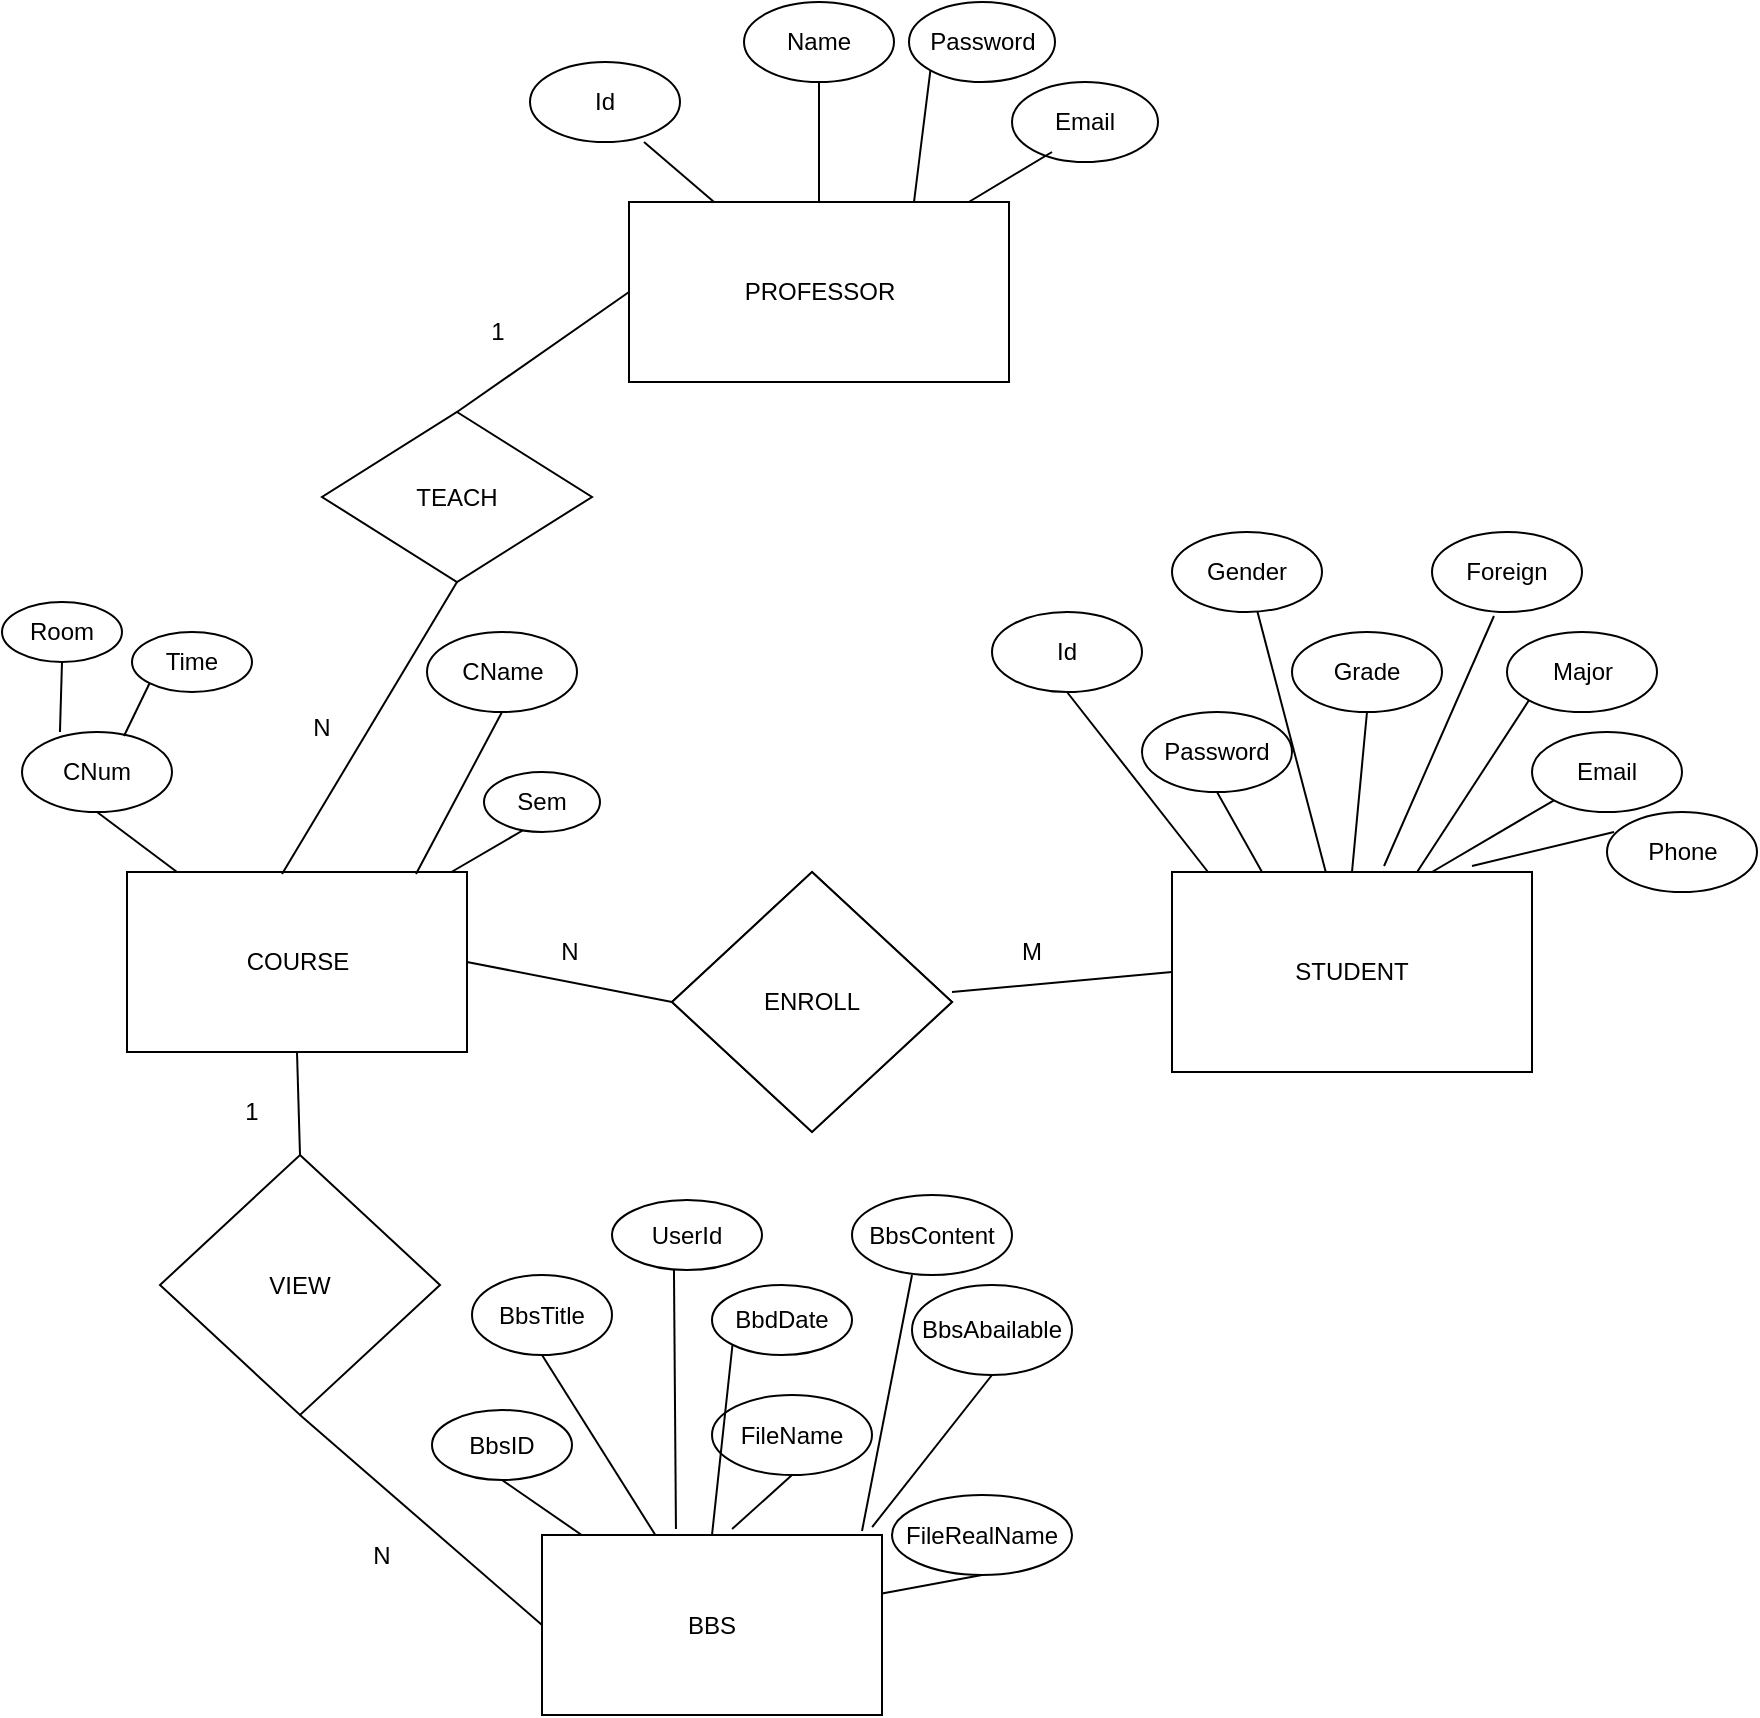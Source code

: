 <mxfile type="device" version="10.7.7"><diagram id="TTSkUeWDF0T6cAv-_Hg4" name="Page-1"><mxGraphModel grid="1" dx="1394" dy="726" gridSize="10" guides="1" tooltips="1" connect="1" arrows="1" fold="1" page="1" pageScale="1" pageWidth="827" pageHeight="1169" math="0" shadow="0"><root><mxCell id="0" /><mxCell id="1" parent="0" /><mxCell value="BBS" id="Zb1N6MXbS9Ncz_c0pTZG-1" parent="1" style="rounded=0;whiteSpace=wrap;html=1;" vertex="1"><mxGeometry as="geometry" height="90" width="170" x="275" y="851.5" /></mxCell><mxCell value="BbsTitle" id="Zb1N6MXbS9Ncz_c0pTZG-2" parent="1" style="ellipse;whiteSpace=wrap;html=1;" vertex="1"><mxGeometry as="geometry" height="40" width="70" x="240" y="721.5" /></mxCell><mxCell value="UserId" id="Zb1N6MXbS9Ncz_c0pTZG-3" parent="1" style="ellipse;whiteSpace=wrap;html=1;" vertex="1"><mxGeometry as="geometry" height="35" width="75" x="310" y="684" /></mxCell><mxCell value="BbdDate" id="Zb1N6MXbS9Ncz_c0pTZG-4" parent="1" style="ellipse;whiteSpace=wrap;html=1;" vertex="1"><mxGeometry as="geometry" height="35" width="70" x="360" y="726.5" /></mxCell><mxCell value="BbsContent" id="Zb1N6MXbS9Ncz_c0pTZG-5" parent="1" style="ellipse;whiteSpace=wrap;html=1;" vertex="1"><mxGeometry as="geometry" height="40" width="80" x="430" y="681.5" /></mxCell><mxCell value="BbsAbailable" id="Zb1N6MXbS9Ncz_c0pTZG-6" parent="1" style="ellipse;whiteSpace=wrap;html=1;" vertex="1"><mxGeometry as="geometry" height="45" width="80" x="460" y="726.5" /></mxCell><mxCell value="BbsID" id="Zb1N6MXbS9Ncz_c0pTZG-7" parent="1" style="ellipse;whiteSpace=wrap;html=1;" vertex="1"><mxGeometry as="geometry" height="35" width="70" x="220" y="789" /></mxCell><mxCell value="FileName" id="Zb1N6MXbS9Ncz_c0pTZG-12" parent="1" style="ellipse;whiteSpace=wrap;html=1;" vertex="1"><mxGeometry as="geometry" height="40" width="80" x="360" y="781.5" /></mxCell><mxCell value="FileRealName" id="Zb1N6MXbS9Ncz_c0pTZG-13" parent="1" style="ellipse;whiteSpace=wrap;html=1;" vertex="1"><mxGeometry as="geometry" height="40" width="90" x="450" y="831.5" /></mxCell><mxCell value="" id="Zb1N6MXbS9Ncz_c0pTZG-23" parent="1" style="endArrow=none;html=1;entryX=0.5;entryY=1;entryDx=0;entryDy=0;" edge="1" source="Zb1N6MXbS9Ncz_c0pTZG-1" target="Zb1N6MXbS9Ncz_c0pTZG-7"><mxGeometry as="geometry" height="50" width="50" relative="1"><mxPoint as="sourcePoint" x="230" y="1011.5" /><mxPoint as="targetPoint" x="280" y="961.5" /></mxGeometry></mxCell><mxCell value="" id="Zb1N6MXbS9Ncz_c0pTZG-24" parent="1" style="endArrow=none;html=1;entryX=0.5;entryY=1;entryDx=0;entryDy=0;" edge="1" source="Zb1N6MXbS9Ncz_c0pTZG-1" target="Zb1N6MXbS9Ncz_c0pTZG-2"><mxGeometry as="geometry" height="50" width="50" relative="1"><mxPoint as="sourcePoint" x="280" y="811.5" /><mxPoint as="targetPoint" x="330" y="761.5" /></mxGeometry></mxCell><mxCell value="" id="Zb1N6MXbS9Ncz_c0pTZG-25" parent="1" style="endArrow=none;html=1;entryX=0.413;entryY=0.986;entryDx=0;entryDy=0;entryPerimeter=0;exitX=0.394;exitY=-0.033;exitDx=0;exitDy=0;exitPerimeter=0;" edge="1" source="Zb1N6MXbS9Ncz_c0pTZG-1" target="Zb1N6MXbS9Ncz_c0pTZG-3"><mxGeometry as="geometry" height="50" width="50" relative="1"><mxPoint as="sourcePoint" x="320" y="791.5" /><mxPoint as="targetPoint" x="370" y="741.5" /></mxGeometry></mxCell><mxCell value="" id="Zb1N6MXbS9Ncz_c0pTZG-26" parent="1" style="endArrow=none;html=1;entryX=0;entryY=1;entryDx=0;entryDy=0;exitX=0.5;exitY=0;exitDx=0;exitDy=0;" edge="1" source="Zb1N6MXbS9Ncz_c0pTZG-1" target="Zb1N6MXbS9Ncz_c0pTZG-4"><mxGeometry as="geometry" height="50" width="50" relative="1"><mxPoint as="sourcePoint" x="360" y="801.5" /><mxPoint as="targetPoint" x="410" y="751.5" /></mxGeometry></mxCell><mxCell value="" id="Zb1N6MXbS9Ncz_c0pTZG-28" parent="1" style="endArrow=none;html=1;entryX=0.5;entryY=1;entryDx=0;entryDy=0;exitX=0.559;exitY=-0.033;exitDx=0;exitDy=0;exitPerimeter=0;" edge="1" source="Zb1N6MXbS9Ncz_c0pTZG-1" target="Zb1N6MXbS9Ncz_c0pTZG-12"><mxGeometry as="geometry" height="50" width="50" relative="1"><mxPoint as="sourcePoint" x="380" y="848.5" /><mxPoint as="targetPoint" x="430" y="821.5" /></mxGeometry></mxCell><mxCell value="" id="Zb1N6MXbS9Ncz_c0pTZG-29" parent="1" style="endArrow=none;html=1;entryX=0.375;entryY=1;entryDx=0;entryDy=0;entryPerimeter=0;" edge="1" target="Zb1N6MXbS9Ncz_c0pTZG-5"><mxGeometry as="geometry" height="50" width="50" relative="1"><mxPoint as="sourcePoint" x="435" y="849.5" /><mxPoint as="targetPoint" x="480" y="711.5" /></mxGeometry></mxCell><mxCell value="" id="Zb1N6MXbS9Ncz_c0pTZG-30" parent="1" style="endArrow=none;html=1;entryX=0.5;entryY=1;entryDx=0;entryDy=0;" edge="1" source="Zb1N6MXbS9Ncz_c0pTZG-1" target="Zb1N6MXbS9Ncz_c0pTZG-13"><mxGeometry as="geometry" height="50" width="50" relative="1"><mxPoint as="sourcePoint" x="450" y="911.5" /><mxPoint as="targetPoint" x="490" y="861.5" /></mxGeometry></mxCell><mxCell value="" id="Zb1N6MXbS9Ncz_c0pTZG-31" parent="1" style="endArrow=none;html=1;exitX=0.971;exitY=-0.044;exitDx=0;exitDy=0;exitPerimeter=0;entryX=0.5;entryY=1;entryDx=0;entryDy=0;" edge="1" source="Zb1N6MXbS9Ncz_c0pTZG-1" target="Zb1N6MXbS9Ncz_c0pTZG-6"><mxGeometry as="geometry" height="50" width="50" relative="1"><mxPoint as="sourcePoint" x="450" y="811.5" /><mxPoint as="targetPoint" x="500" y="761.5" /></mxGeometry></mxCell><mxCell value="COURSE" id="Zb1N6MXbS9Ncz_c0pTZG-33" parent="1" style="rounded=0;whiteSpace=wrap;html=1;" vertex="1"><mxGeometry as="geometry" height="90" width="170" x="67.5" y="520" /></mxCell><mxCell value="CNum" id="Zb1N6MXbS9Ncz_c0pTZG-34" parent="1" style="ellipse;whiteSpace=wrap;html=1;" vertex="1"><mxGeometry as="geometry" height="40" width="75" x="15" y="450" /></mxCell><mxCell value="Sem" id="Zb1N6MXbS9Ncz_c0pTZG-36" parent="1" style="ellipse;whiteSpace=wrap;html=1;" vertex="1"><mxGeometry as="geometry" height="30" width="58" x="246" y="470" /></mxCell><mxCell value="CName" id="Zb1N6MXbS9Ncz_c0pTZG-37" parent="1" style="ellipse;whiteSpace=wrap;html=1;" vertex="1"><mxGeometry as="geometry" height="40" width="75" x="217.5" y="400" /></mxCell><mxCell value="" id="Zb1N6MXbS9Ncz_c0pTZG-39" parent="1" style="endArrow=none;html=1;entryX=0.5;entryY=1;entryDx=0;entryDy=0;" edge="1" source="Zb1N6MXbS9Ncz_c0pTZG-33" target="Zb1N6MXbS9Ncz_c0pTZG-34"><mxGeometry as="geometry" height="50" width="50" relative="1"><mxPoint as="sourcePoint" x="57.5" y="530" /><mxPoint as="targetPoint" x="107.5" y="480" /></mxGeometry></mxCell><mxCell value="" id="Zb1N6MXbS9Ncz_c0pTZG-40" parent="1" style="endArrow=none;html=1;entryX=0.5;entryY=1;entryDx=0;entryDy=0;exitX=0.85;exitY=0.011;exitDx=0;exitDy=0;exitPerimeter=0;" edge="1" source="Zb1N6MXbS9Ncz_c0pTZG-33" target="Zb1N6MXbS9Ncz_c0pTZG-37"><mxGeometry as="geometry" height="50" width="50" relative="1"><mxPoint as="sourcePoint" x="111.5" y="510" /><mxPoint as="targetPoint" x="77.5" y="500" /></mxGeometry></mxCell><mxCell value="" id="Zb1N6MXbS9Ncz_c0pTZG-41" parent="1" style="endArrow=none;html=1;entryX=0.333;entryY=0.975;entryDx=0;entryDy=0;entryPerimeter=0;" edge="1" source="Zb1N6MXbS9Ncz_c0pTZG-33" target="Zb1N6MXbS9Ncz_c0pTZG-36"><mxGeometry as="geometry" height="50" width="50" relative="1"><mxPoint as="sourcePoint" x="121.5" y="540" /><mxPoint as="targetPoint" x="87.5" y="510" /></mxGeometry></mxCell><mxCell value="STUDENT" id="Zb1N6MXbS9Ncz_c0pTZG-43" parent="1" style="rounded=0;whiteSpace=wrap;html=1;" vertex="1"><mxGeometry as="geometry" height="100" width="180" x="590" y="520" /></mxCell><mxCell value="Id" id="Zb1N6MXbS9Ncz_c0pTZG-44" parent="1" style="ellipse;whiteSpace=wrap;html=1;" vertex="1"><mxGeometry as="geometry" height="40" width="75" x="500" y="390" /></mxCell><mxCell value="Password" id="Zb1N6MXbS9Ncz_c0pTZG-45" parent="1" style="ellipse;whiteSpace=wrap;html=1;" vertex="1"><mxGeometry as="geometry" height="40" width="75" x="575" y="440" /></mxCell><mxCell value="Gender" id="Zb1N6MXbS9Ncz_c0pTZG-47" parent="1" style="ellipse;whiteSpace=wrap;html=1;" vertex="1"><mxGeometry as="geometry" height="40" width="75" x="590" y="350" /></mxCell><mxCell value="Grade" id="Zb1N6MXbS9Ncz_c0pTZG-48" parent="1" style="ellipse;whiteSpace=wrap;html=1;" vertex="1"><mxGeometry as="geometry" height="40" width="75" x="650" y="400" /></mxCell><mxCell value="Foreign" id="Zb1N6MXbS9Ncz_c0pTZG-49" parent="1" style="ellipse;whiteSpace=wrap;html=1;" vertex="1"><mxGeometry as="geometry" height="40" width="75" x="720" y="350" /></mxCell><mxCell value="Phone" id="Zb1N6MXbS9Ncz_c0pTZG-50" parent="1" style="ellipse;whiteSpace=wrap;html=1;" vertex="1"><mxGeometry as="geometry" height="40" width="75" x="807.5" y="490" /></mxCell><mxCell value="Major" id="Zb1N6MXbS9Ncz_c0pTZG-51" parent="1" style="ellipse;whiteSpace=wrap;html=1;" vertex="1"><mxGeometry as="geometry" height="40" width="75" x="757.5" y="400" /></mxCell><mxCell value="Email" id="Zb1N6MXbS9Ncz_c0pTZG-52" parent="1" style="ellipse;whiteSpace=wrap;html=1;" vertex="1"><mxGeometry as="geometry" height="40" width="75" x="770" y="450" /></mxCell><mxCell value="" id="Zb1N6MXbS9Ncz_c0pTZG-53" parent="1" style="endArrow=none;html=1;entryX=0.5;entryY=1;entryDx=0;entryDy=0;exitX=0.1;exitY=0;exitDx=0;exitDy=0;exitPerimeter=0;" edge="1" source="Zb1N6MXbS9Ncz_c0pTZG-43" target="Zb1N6MXbS9Ncz_c0pTZG-44"><mxGeometry as="geometry" height="50" width="50" relative="1"><mxPoint as="sourcePoint" x="600" y="510" /><mxPoint as="targetPoint" x="290" y="640" /></mxGeometry></mxCell><mxCell value="" id="Zb1N6MXbS9Ncz_c0pTZG-54" parent="1" style="endArrow=none;html=1;entryX=0.5;entryY=1;entryDx=0;entryDy=0;exitX=0.25;exitY=0;exitDx=0;exitDy=0;" edge="1" source="Zb1N6MXbS9Ncz_c0pTZG-43" target="Zb1N6MXbS9Ncz_c0pTZG-45"><mxGeometry as="geometry" height="50" width="50" relative="1"><mxPoint as="sourcePoint" x="610" y="520" /><mxPoint as="targetPoint" x="578" y="430" /></mxGeometry></mxCell><mxCell value="" id="Zb1N6MXbS9Ncz_c0pTZG-56" parent="1" style="endArrow=none;html=1;" edge="1" source="Zb1N6MXbS9Ncz_c0pTZG-43" target="Zb1N6MXbS9Ncz_c0pTZG-47"><mxGeometry as="geometry" height="50" width="50" relative="1"><mxPoint as="sourcePoint" x="620" y="430" /><mxPoint as="targetPoint" x="670" y="380" /></mxGeometry></mxCell><mxCell value="" id="Zb1N6MXbS9Ncz_c0pTZG-57" parent="1" style="endArrow=none;html=1;exitX=0.5;exitY=0;exitDx=0;exitDy=0;entryX=0.5;entryY=1;entryDx=0;entryDy=0;" edge="1" source="Zb1N6MXbS9Ncz_c0pTZG-43" target="Zb1N6MXbS9Ncz_c0pTZG-48"><mxGeometry as="geometry" height="50" width="50" relative="1"><mxPoint as="sourcePoint" x="670" y="480" /><mxPoint as="targetPoint" x="720" y="430" /></mxGeometry></mxCell><mxCell value="" id="Zb1N6MXbS9Ncz_c0pTZG-58" parent="1" style="endArrow=none;html=1;exitX=0.589;exitY=-0.03;exitDx=0;exitDy=0;exitPerimeter=0;entryX=0.413;entryY=1.05;entryDx=0;entryDy=0;entryPerimeter=0;" edge="1" source="Zb1N6MXbS9Ncz_c0pTZG-43" target="Zb1N6MXbS9Ncz_c0pTZG-49"><mxGeometry as="geometry" height="50" width="50" relative="1"><mxPoint as="sourcePoint" x="730" y="430" /><mxPoint as="targetPoint" x="780" y="380" /></mxGeometry></mxCell><mxCell value="" id="Zb1N6MXbS9Ncz_c0pTZG-59" parent="1" style="endArrow=none;html=1;entryX=0;entryY=1;entryDx=0;entryDy=0;" edge="1" source="Zb1N6MXbS9Ncz_c0pTZG-43" target="Zb1N6MXbS9Ncz_c0pTZG-51"><mxGeometry as="geometry" height="50" width="50" relative="1"><mxPoint as="sourcePoint" x="750" y="480" /><mxPoint as="targetPoint" x="800" y="430" /></mxGeometry></mxCell><mxCell value="" id="Zb1N6MXbS9Ncz_c0pTZG-60" parent="1" style="endArrow=none;html=1;entryX=0;entryY=1;entryDx=0;entryDy=0;" edge="1" target="Zb1N6MXbS9Ncz_c0pTZG-52"><mxGeometry as="geometry" height="50" width="50" relative="1"><mxPoint as="sourcePoint" x="720" y="520" /><mxPoint as="targetPoint" x="779" y="444" /></mxGeometry></mxCell><mxCell value="" id="Zb1N6MXbS9Ncz_c0pTZG-61" parent="1" style="endArrow=none;html=1;entryX=0.047;entryY=0.25;entryDx=0;entryDy=0;entryPerimeter=0;" edge="1" target="Zb1N6MXbS9Ncz_c0pTZG-50"><mxGeometry as="geometry" height="50" width="50" relative="1"><mxPoint as="sourcePoint" x="740" y="517" /><mxPoint as="targetPoint" x="820" y="500" /></mxGeometry></mxCell><mxCell value="ENROLL" id="Zb1N6MXbS9Ncz_c0pTZG-62" parent="1" style="rhombus;whiteSpace=wrap;html=1;" vertex="1"><mxGeometry as="geometry" height="130" width="140" x="340" y="520" /></mxCell><mxCell value="" id="Zb1N6MXbS9Ncz_c0pTZG-66" parent="1" style="endArrow=none;html=1;entryX=0;entryY=0.5;entryDx=0;entryDy=0;exitX=1;exitY=0.5;exitDx=0;exitDy=0;" edge="1" source="Zb1N6MXbS9Ncz_c0pTZG-33" target="Zb1N6MXbS9Ncz_c0pTZG-62"><mxGeometry as="geometry" height="50" width="50" relative="1"><mxPoint as="sourcePoint" x="100" y="720" /><mxPoint as="targetPoint" x="150" y="670" /></mxGeometry></mxCell><mxCell value="" id="Zb1N6MXbS9Ncz_c0pTZG-67" parent="1" style="endArrow=none;html=1;exitX=0;exitY=0.5;exitDx=0;exitDy=0;" edge="1" source="Zb1N6MXbS9Ncz_c0pTZG-43"><mxGeometry as="geometry" height="50" width="50" relative="1"><mxPoint as="sourcePoint" x="248" y="575" /><mxPoint as="targetPoint" x="480" y="580" /></mxGeometry></mxCell><mxCell value="N" id="Zb1N6MXbS9Ncz_c0pTZG-70" parent="1" style="text;html=1;strokeColor=none;fillColor=none;align=center;verticalAlign=middle;whiteSpace=wrap;rounded=0;" vertex="1"><mxGeometry as="geometry" height="20" width="40" x="269" y="550" /></mxCell><mxCell value="M" id="Zb1N6MXbS9Ncz_c0pTZG-71" parent="1" style="text;html=1;strokeColor=none;fillColor=none;align=center;verticalAlign=middle;whiteSpace=wrap;rounded=0;" vertex="1"><mxGeometry as="geometry" height="20" width="40" x="500" y="550" /></mxCell><mxCell value="Room" id="Zb1N6MXbS9Ncz_c0pTZG-73" parent="1" style="ellipse;whiteSpace=wrap;html=1;" vertex="1"><mxGeometry as="geometry" height="30" width="60" x="5" y="385" /></mxCell><mxCell value="Time" id="Zb1N6MXbS9Ncz_c0pTZG-74" parent="1" style="ellipse;whiteSpace=wrap;html=1;" vertex="1"><mxGeometry as="geometry" height="30" width="60" x="70" y="400" /></mxCell><mxCell value="" id="Zb1N6MXbS9Ncz_c0pTZG-78" parent="1" style="endArrow=none;html=1;entryX=0.5;entryY=1;entryDx=0;entryDy=0;exitX=0.253;exitY=0;exitDx=0;exitDy=0;exitPerimeter=0;" edge="1" source="Zb1N6MXbS9Ncz_c0pTZG-34" target="Zb1N6MXbS9Ncz_c0pTZG-73"><mxGeometry as="geometry" height="50" width="50" relative="1"><mxPoint as="sourcePoint" x="20" y="450" /><mxPoint as="targetPoint" x="70" y="400" /></mxGeometry></mxCell><mxCell value="" id="Zb1N6MXbS9Ncz_c0pTZG-79" parent="1" style="endArrow=none;html=1;entryX=0;entryY=1;entryDx=0;entryDy=0;exitX=0.68;exitY=0.05;exitDx=0;exitDy=0;exitPerimeter=0;" edge="1" source="Zb1N6MXbS9Ncz_c0pTZG-34" target="Zb1N6MXbS9Ncz_c0pTZG-74"><mxGeometry as="geometry" height="50" width="50" relative="1"><mxPoint as="sourcePoint" x="44" y="460" /><mxPoint as="targetPoint" x="45" y="425" /></mxGeometry></mxCell><mxCell value="PROFESSOR" id="Zb1N6MXbS9Ncz_c0pTZG-80" parent="1" style="rounded=0;whiteSpace=wrap;html=1;" vertex="1"><mxGeometry as="geometry" height="90" width="190" x="318.5" y="185" /></mxCell><mxCell value="Id" id="Zb1N6MXbS9Ncz_c0pTZG-81" parent="1" style="ellipse;whiteSpace=wrap;html=1;" vertex="1"><mxGeometry as="geometry" height="40" width="75" x="269" y="115" /></mxCell><mxCell value="Name" id="Zb1N6MXbS9Ncz_c0pTZG-82" parent="1" style="ellipse;whiteSpace=wrap;html=1;" vertex="1"><mxGeometry as="geometry" height="40" width="75" x="376" y="85" /></mxCell><mxCell value="Password" id="Zb1N6MXbS9Ncz_c0pTZG-83" parent="1" style="ellipse;whiteSpace=wrap;html=1;" vertex="1"><mxGeometry as="geometry" height="40" width="73" x="458.5" y="85" /></mxCell><mxCell value="" id="Zb1N6MXbS9Ncz_c0pTZG-86" parent="1" style="endArrow=none;html=1;entryX=0.5;entryY=1;entryDx=0;entryDy=0;" edge="1" source="Zb1N6MXbS9Ncz_c0pTZG-80"><mxGeometry as="geometry" height="50" width="50" relative="1"><mxPoint as="sourcePoint" x="318.5" y="195" /><mxPoint as="targetPoint" x="326" y="155" /></mxGeometry></mxCell><mxCell value="" id="Zb1N6MXbS9Ncz_c0pTZG-87" parent="1" style="endArrow=none;html=1;entryX=0.5;entryY=1;entryDx=0;entryDy=0;" edge="1" source="Zb1N6MXbS9Ncz_c0pTZG-80" target="Zb1N6MXbS9Ncz_c0pTZG-82"><mxGeometry as="geometry" height="50" width="50" relative="1"><mxPoint as="sourcePoint" x="371.3" y="195" /><mxPoint as="targetPoint" x="336.5" y="165" /></mxGeometry></mxCell><mxCell value="" id="Zb1N6MXbS9Ncz_c0pTZG-88" parent="1" style="endArrow=none;html=1;entryX=0;entryY=1;entryDx=0;entryDy=0;exitX=0.75;exitY=0;exitDx=0;exitDy=0;" edge="1" source="Zb1N6MXbS9Ncz_c0pTZG-80" target="Zb1N6MXbS9Ncz_c0pTZG-83"><mxGeometry as="geometry" height="50" width="50" relative="1"><mxPoint as="sourcePoint" x="423.5" y="195" /><mxPoint as="targetPoint" x="423.5" y="135" /></mxGeometry></mxCell><mxCell value="TEACH" id="Zb1N6MXbS9Ncz_c0pTZG-90" parent="1" style="rhombus;whiteSpace=wrap;html=1;" vertex="1"><mxGeometry as="geometry" height="85" width="135" x="165" y="290" /></mxCell><mxCell value="" id="Zb1N6MXbS9Ncz_c0pTZG-91" parent="1" style="endArrow=none;html=1;exitX=0.5;exitY=0;exitDx=0;exitDy=0;entryX=0;entryY=0.5;entryDx=0;entryDy=0;" edge="1" source="Zb1N6MXbS9Ncz_c0pTZG-90" target="Zb1N6MXbS9Ncz_c0pTZG-80"><mxGeometry as="geometry" height="50" width="50" relative="1"><mxPoint as="sourcePoint" x="140" y="160" /><mxPoint as="targetPoint" x="143" y="60" /></mxGeometry></mxCell><mxCell value="" id="Zb1N6MXbS9Ncz_c0pTZG-92" parent="1" style="endArrow=none;html=1;exitX=0.456;exitY=0.011;exitDx=0;exitDy=0;entryX=0.5;entryY=1;entryDx=0;entryDy=0;exitPerimeter=0;" edge="1" source="Zb1N6MXbS9Ncz_c0pTZG-33" target="Zb1N6MXbS9Ncz_c0pTZG-90"><mxGeometry as="geometry" height="50" width="50" relative="1"><mxPoint as="sourcePoint" x="146.5" y="385" /><mxPoint as="targetPoint" x="146.5" y="275" /></mxGeometry></mxCell><mxCell value="1" id="Zb1N6MXbS9Ncz_c0pTZG-93" parent="1" style="text;html=1;strokeColor=none;fillColor=none;align=center;verticalAlign=middle;whiteSpace=wrap;rounded=0;" vertex="1"><mxGeometry as="geometry" height="20" width="40" x="232.5" y="240" /></mxCell><mxCell value="N" id="Zb1N6MXbS9Ncz_c0pTZG-94" parent="1" style="text;html=1;strokeColor=none;fillColor=none;align=center;verticalAlign=middle;whiteSpace=wrap;rounded=0;" vertex="1"><mxGeometry as="geometry" height="20" width="40" x="145" y="437.5" /></mxCell><mxCell value="ENROLL" id="Zb1N6MXbS9Ncz_c0pTZG-96" parent="1" style="rhombus;whiteSpace=wrap;html=1;" vertex="1"><mxGeometry as="geometry" height="130" width="140" x="340" y="520" /></mxCell><mxCell value="VIEW" id="Zb1N6MXbS9Ncz_c0pTZG-97" parent="1" style="rhombus;whiteSpace=wrap;html=1;" vertex="1"><mxGeometry as="geometry" height="130" width="140" x="84" y="661.5" /></mxCell><mxCell value="" id="Zb1N6MXbS9Ncz_c0pTZG-98" parent="1" style="endArrow=none;html=1;entryX=0.5;entryY=1;entryDx=0;entryDy=0;exitX=0.5;exitY=0;exitDx=0;exitDy=0;" edge="1" source="Zb1N6MXbS9Ncz_c0pTZG-97" target="Zb1N6MXbS9Ncz_c0pTZG-33"><mxGeometry as="geometry" height="50" width="50" relative="1"><mxPoint as="sourcePoint" x="130" y="660" /><mxPoint as="targetPoint" x="180" y="610" /></mxGeometry></mxCell><mxCell value="" id="Zb1N6MXbS9Ncz_c0pTZG-99" parent="1" style="endArrow=none;html=1;entryX=0.5;entryY=1;entryDx=0;entryDy=0;exitX=0;exitY=0.5;exitDx=0;exitDy=0;" edge="1" source="Zb1N6MXbS9Ncz_c0pTZG-1" target="Zb1N6MXbS9Ncz_c0pTZG-97"><mxGeometry as="geometry" height="50" width="50" relative="1"><mxPoint as="sourcePoint" x="270" y="890" /><mxPoint as="targetPoint" x="190" y="790" /></mxGeometry></mxCell><mxCell value="1" id="Zb1N6MXbS9Ncz_c0pTZG-100" parent="1" style="text;html=1;strokeColor=none;fillColor=none;align=center;verticalAlign=middle;whiteSpace=wrap;rounded=0;" vertex="1"><mxGeometry as="geometry" height="20" width="40" x="110" y="630" /></mxCell><mxCell value="N" id="Zb1N6MXbS9Ncz_c0pTZG-101" parent="1" style="text;html=1;strokeColor=none;fillColor=none;align=center;verticalAlign=middle;whiteSpace=wrap;rounded=0;" vertex="1"><mxGeometry as="geometry" height="20" width="40" x="175" y="852" /></mxCell><mxCell value="Email" id="Zb1N6MXbS9Ncz_c0pTZG-103" parent="1" style="ellipse;whiteSpace=wrap;html=1;" vertex="1"><mxGeometry as="geometry" height="40" width="73" x="510" y="125" /></mxCell><mxCell value="" id="Zb1N6MXbS9Ncz_c0pTZG-104" parent="1" style="endArrow=none;html=1;entryX=0.274;entryY=0.875;entryDx=0;entryDy=0;entryPerimeter=0;" edge="1" source="Zb1N6MXbS9Ncz_c0pTZG-80" target="Zb1N6MXbS9Ncz_c0pTZG-103"><mxGeometry as="geometry" height="50" width="50" relative="1"><mxPoint as="sourcePoint" x="490" y="180" /><mxPoint as="targetPoint" x="540" y="150" /></mxGeometry></mxCell></root></mxGraphModel></diagram></mxfile>